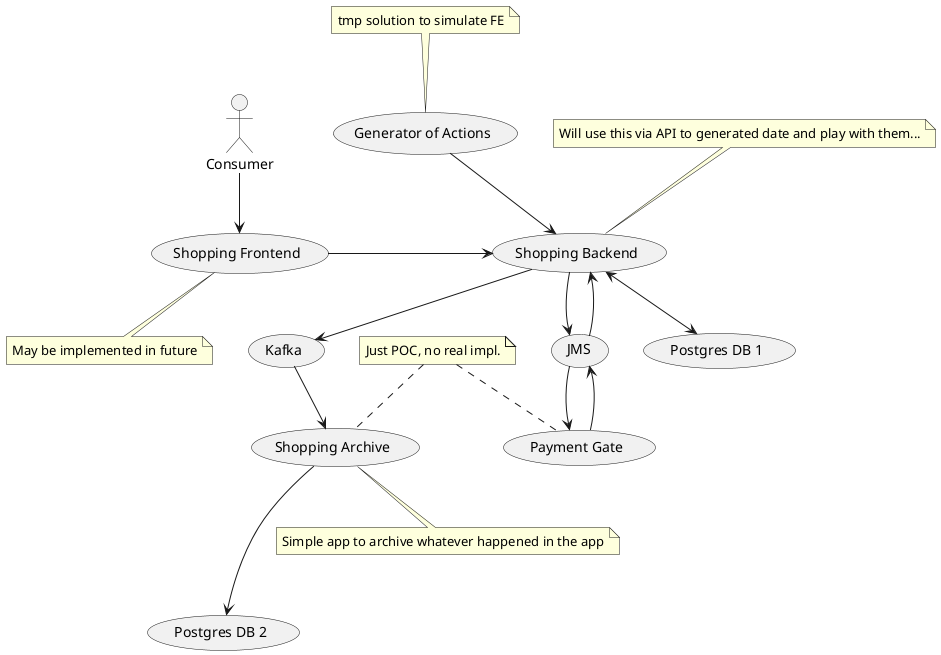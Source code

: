 @startuml
'https://plantuml.com/use-case-diagram

:Consumer:

Consumer --> (Shopping Frontend)

(Generator of Actions) --> (Shopping Backend)

note top of (Generator of Actions) : tmp solution to simulate FE

(Shopping Frontend) -> (Shopping Backend)

(Shopping Backend) --> (Kafka)
(Shopping Backend) --> (JMS)
(Shopping Backend) <--> (Postgres DB 1)

(Kafka) --> (Shopping Archive)

(JMS) --> (Payment Gate)
(JMS) --> (Shopping Backend)

(Payment Gate) --> (JMS)

(Shopping Archive) ---> (Postgres DB 2)


note top of (Shopping Backend)
Will use this via API to generated date and play with them...
end note

note bottom of (Shopping Frontend)
 May be implemented in future
end note

note bottom of (Shopping Archive) : Simple app to archive whatever happened in the app

note "Just POC, no real impl." as N_external
N_external .. (Payment Gate)
N_external .. (Shopping Archive)

@enduml
